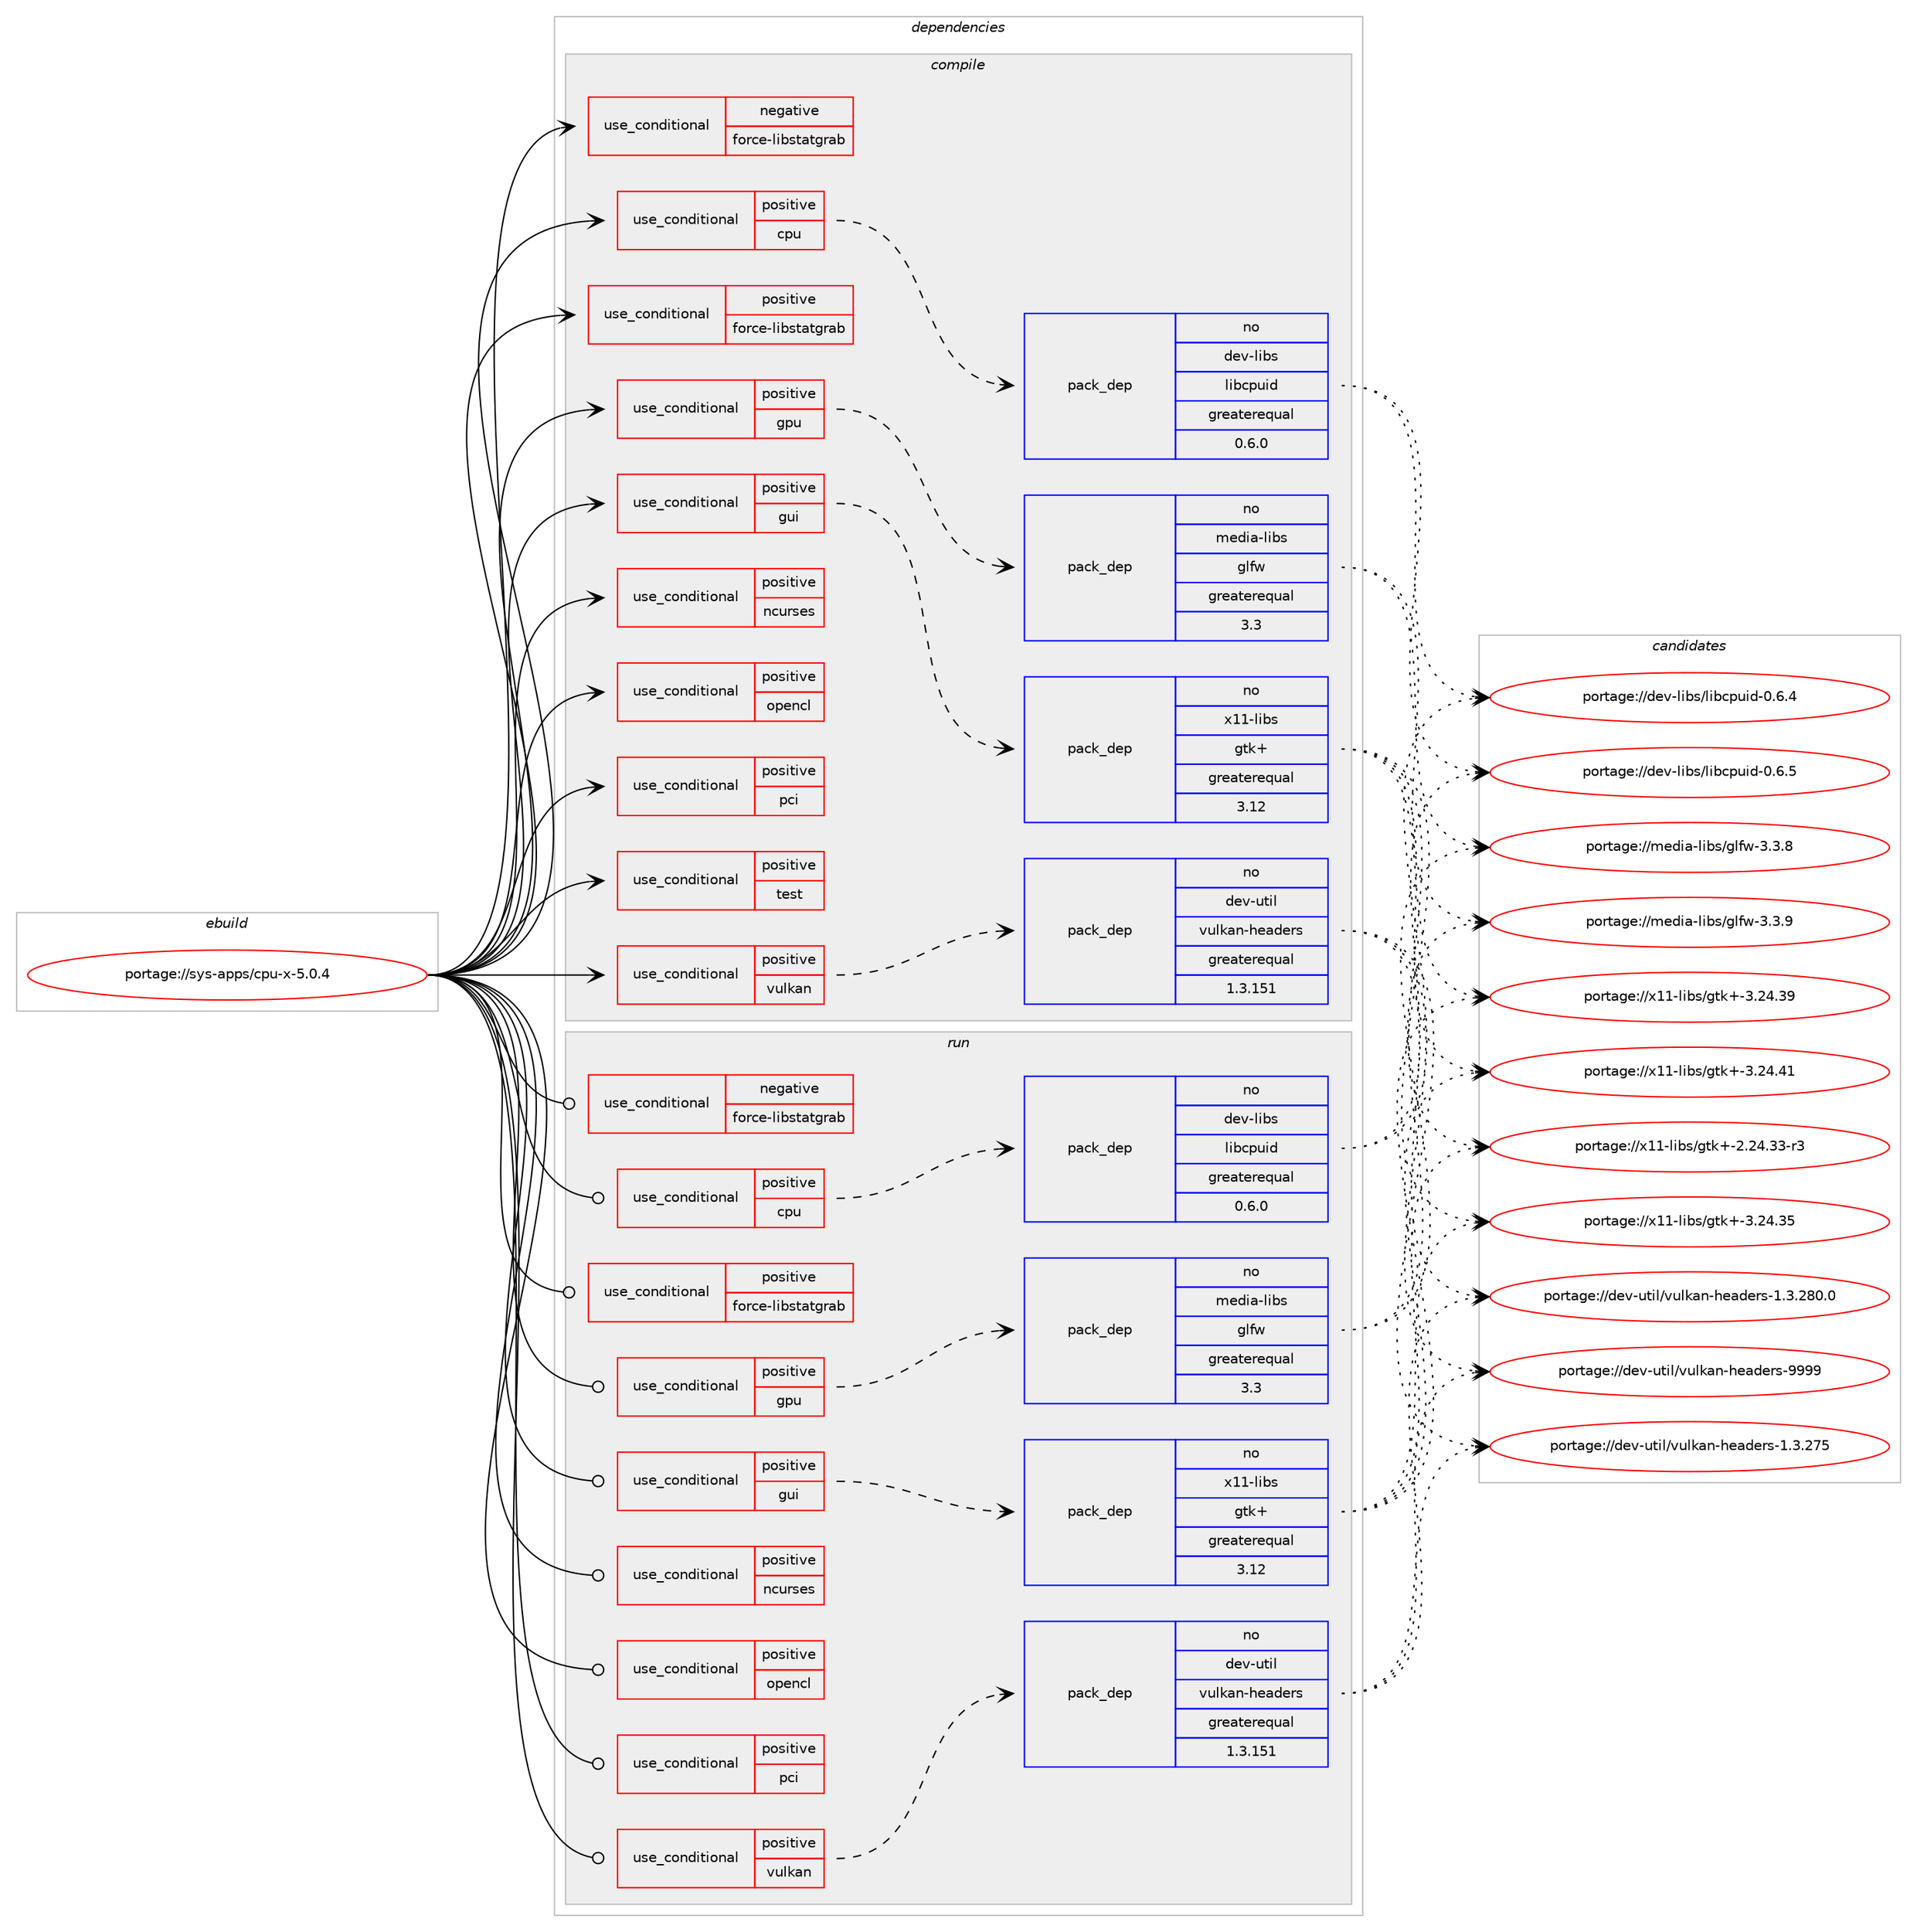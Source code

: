 digraph prolog {

# *************
# Graph options
# *************

newrank=true;
concentrate=true;
compound=true;
graph [rankdir=LR,fontname=Helvetica,fontsize=10,ranksep=1.5];#, ranksep=2.5, nodesep=0.2];
edge  [arrowhead=vee];
node  [fontname=Helvetica,fontsize=10];

# **********
# The ebuild
# **********

subgraph cluster_leftcol {
color=gray;
rank=same;
label=<<i>ebuild</i>>;
id [label="portage://sys-apps/cpu-x-5.0.4", color=red, width=4, href="../sys-apps/cpu-x-5.0.4.svg"];
}

# ****************
# The dependencies
# ****************

subgraph cluster_midcol {
color=gray;
label=<<i>dependencies</i>>;
subgraph cluster_compile {
fillcolor="#eeeeee";
style=filled;
label=<<i>compile</i>>;
subgraph cond2053 {
dependency2880 [label=<<TABLE BORDER="0" CELLBORDER="1" CELLSPACING="0" CELLPADDING="4"><TR><TD ROWSPAN="3" CELLPADDING="10">use_conditional</TD></TR><TR><TD>negative</TD></TR><TR><TD>force-libstatgrab</TD></TR></TABLE>>, shape=none, color=red];
# *** BEGIN UNKNOWN DEPENDENCY TYPE (TODO) ***
# dependency2880 -> package_dependency(portage://sys-apps/cpu-x-5.0.4,install,no,sys-process,procps,none,[,,],any_same_slot,[])
# *** END UNKNOWN DEPENDENCY TYPE (TODO) ***

}
id:e -> dependency2880:w [weight=20,style="solid",arrowhead="vee"];
subgraph cond2054 {
dependency2881 [label=<<TABLE BORDER="0" CELLBORDER="1" CELLSPACING="0" CELLPADDING="4"><TR><TD ROWSPAN="3" CELLPADDING="10">use_conditional</TD></TR><TR><TD>positive</TD></TR><TR><TD>cpu</TD></TR></TABLE>>, shape=none, color=red];
subgraph pack784 {
dependency2882 [label=<<TABLE BORDER="0" CELLBORDER="1" CELLSPACING="0" CELLPADDING="4" WIDTH="220"><TR><TD ROWSPAN="6" CELLPADDING="30">pack_dep</TD></TR><TR><TD WIDTH="110">no</TD></TR><TR><TD>dev-libs</TD></TR><TR><TD>libcpuid</TD></TR><TR><TD>greaterequal</TD></TR><TR><TD>0.6.0</TD></TR></TABLE>>, shape=none, color=blue];
}
dependency2881:e -> dependency2882:w [weight=20,style="dashed",arrowhead="vee"];
}
id:e -> dependency2881:w [weight=20,style="solid",arrowhead="vee"];
subgraph cond2055 {
dependency2883 [label=<<TABLE BORDER="0" CELLBORDER="1" CELLSPACING="0" CELLPADDING="4"><TR><TD ROWSPAN="3" CELLPADDING="10">use_conditional</TD></TR><TR><TD>positive</TD></TR><TR><TD>force-libstatgrab</TD></TR></TABLE>>, shape=none, color=red];
# *** BEGIN UNKNOWN DEPENDENCY TYPE (TODO) ***
# dependency2883 -> package_dependency(portage://sys-apps/cpu-x-5.0.4,install,no,sys-libs,libstatgrab,none,[,,],[],[])
# *** END UNKNOWN DEPENDENCY TYPE (TODO) ***

}
id:e -> dependency2883:w [weight=20,style="solid",arrowhead="vee"];
subgraph cond2056 {
dependency2884 [label=<<TABLE BORDER="0" CELLBORDER="1" CELLSPACING="0" CELLPADDING="4"><TR><TD ROWSPAN="3" CELLPADDING="10">use_conditional</TD></TR><TR><TD>positive</TD></TR><TR><TD>gpu</TD></TR></TABLE>>, shape=none, color=red];
subgraph pack785 {
dependency2885 [label=<<TABLE BORDER="0" CELLBORDER="1" CELLSPACING="0" CELLPADDING="4" WIDTH="220"><TR><TD ROWSPAN="6" CELLPADDING="30">pack_dep</TD></TR><TR><TD WIDTH="110">no</TD></TR><TR><TD>media-libs</TD></TR><TR><TD>glfw</TD></TR><TR><TD>greaterequal</TD></TR><TR><TD>3.3</TD></TR></TABLE>>, shape=none, color=blue];
}
dependency2884:e -> dependency2885:w [weight=20,style="dashed",arrowhead="vee"];
# *** BEGIN UNKNOWN DEPENDENCY TYPE (TODO) ***
# dependency2884 -> package_dependency(portage://sys-apps/cpu-x-5.0.4,install,no,media-libs,libglvnd,none,[,,],[],[])
# *** END UNKNOWN DEPENDENCY TYPE (TODO) ***

}
id:e -> dependency2884:w [weight=20,style="solid",arrowhead="vee"];
subgraph cond2057 {
dependency2886 [label=<<TABLE BORDER="0" CELLBORDER="1" CELLSPACING="0" CELLPADDING="4"><TR><TD ROWSPAN="3" CELLPADDING="10">use_conditional</TD></TR><TR><TD>positive</TD></TR><TR><TD>gui</TD></TR></TABLE>>, shape=none, color=red];
# *** BEGIN UNKNOWN DEPENDENCY TYPE (TODO) ***
# dependency2886 -> package_dependency(portage://sys-apps/cpu-x-5.0.4,install,no,dev-cpp,gtkmm,none,[,,],[slot(3.0)],[])
# *** END UNKNOWN DEPENDENCY TYPE (TODO) ***

subgraph pack786 {
dependency2887 [label=<<TABLE BORDER="0" CELLBORDER="1" CELLSPACING="0" CELLPADDING="4" WIDTH="220"><TR><TD ROWSPAN="6" CELLPADDING="30">pack_dep</TD></TR><TR><TD WIDTH="110">no</TD></TR><TR><TD>x11-libs</TD></TR><TR><TD>gtk+</TD></TR><TR><TD>greaterequal</TD></TR><TR><TD>3.12</TD></TR></TABLE>>, shape=none, color=blue];
}
dependency2886:e -> dependency2887:w [weight=20,style="dashed",arrowhead="vee"];
}
id:e -> dependency2886:w [weight=20,style="solid",arrowhead="vee"];
subgraph cond2058 {
dependency2888 [label=<<TABLE BORDER="0" CELLBORDER="1" CELLSPACING="0" CELLPADDING="4"><TR><TD ROWSPAN="3" CELLPADDING="10">use_conditional</TD></TR><TR><TD>positive</TD></TR><TR><TD>ncurses</TD></TR></TABLE>>, shape=none, color=red];
# *** BEGIN UNKNOWN DEPENDENCY TYPE (TODO) ***
# dependency2888 -> package_dependency(portage://sys-apps/cpu-x-5.0.4,install,no,sys-libs,ncurses,none,[,,],any_same_slot,[use(enable(tinfo),none)])
# *** END UNKNOWN DEPENDENCY TYPE (TODO) ***

}
id:e -> dependency2888:w [weight=20,style="solid",arrowhead="vee"];
subgraph cond2059 {
dependency2889 [label=<<TABLE BORDER="0" CELLBORDER="1" CELLSPACING="0" CELLPADDING="4"><TR><TD ROWSPAN="3" CELLPADDING="10">use_conditional</TD></TR><TR><TD>positive</TD></TR><TR><TD>opencl</TD></TR></TABLE>>, shape=none, color=red];
# *** BEGIN UNKNOWN DEPENDENCY TYPE (TODO) ***
# dependency2889 -> package_dependency(portage://sys-apps/cpu-x-5.0.4,install,no,virtual,opencl,none,[,,],[],[])
# *** END UNKNOWN DEPENDENCY TYPE (TODO) ***

}
id:e -> dependency2889:w [weight=20,style="solid",arrowhead="vee"];
subgraph cond2060 {
dependency2890 [label=<<TABLE BORDER="0" CELLBORDER="1" CELLSPACING="0" CELLPADDING="4"><TR><TD ROWSPAN="3" CELLPADDING="10">use_conditional</TD></TR><TR><TD>positive</TD></TR><TR><TD>pci</TD></TR></TABLE>>, shape=none, color=red];
# *** BEGIN UNKNOWN DEPENDENCY TYPE (TODO) ***
# dependency2890 -> package_dependency(portage://sys-apps/cpu-x-5.0.4,install,no,sys-apps,pciutils,none,[,,],[],[])
# *** END UNKNOWN DEPENDENCY TYPE (TODO) ***

}
id:e -> dependency2890:w [weight=20,style="solid",arrowhead="vee"];
subgraph cond2061 {
dependency2891 [label=<<TABLE BORDER="0" CELLBORDER="1" CELLSPACING="0" CELLPADDING="4"><TR><TD ROWSPAN="3" CELLPADDING="10">use_conditional</TD></TR><TR><TD>positive</TD></TR><TR><TD>test</TD></TR></TABLE>>, shape=none, color=red];
# *** BEGIN UNKNOWN DEPENDENCY TYPE (TODO) ***
# dependency2891 -> package_dependency(portage://sys-apps/cpu-x-5.0.4,install,no,sys-apps,grep,none,[,,],[],[use(enable(pcre),none)])
# *** END UNKNOWN DEPENDENCY TYPE (TODO) ***

# *** BEGIN UNKNOWN DEPENDENCY TYPE (TODO) ***
# dependency2891 -> package_dependency(portage://sys-apps/cpu-x-5.0.4,install,no,sys-apps,mawk,none,[,,],[],[])
# *** END UNKNOWN DEPENDENCY TYPE (TODO) ***

# *** BEGIN UNKNOWN DEPENDENCY TYPE (TODO) ***
# dependency2891 -> package_dependency(portage://sys-apps/cpu-x-5.0.4,install,no,sys-apps,nawk,none,[,,],[],[])
# *** END UNKNOWN DEPENDENCY TYPE (TODO) ***

}
id:e -> dependency2891:w [weight=20,style="solid",arrowhead="vee"];
subgraph cond2062 {
dependency2892 [label=<<TABLE BORDER="0" CELLBORDER="1" CELLSPACING="0" CELLPADDING="4"><TR><TD ROWSPAN="3" CELLPADDING="10">use_conditional</TD></TR><TR><TD>positive</TD></TR><TR><TD>vulkan</TD></TR></TABLE>>, shape=none, color=red];
# *** BEGIN UNKNOWN DEPENDENCY TYPE (TODO) ***
# dependency2892 -> package_dependency(portage://sys-apps/cpu-x-5.0.4,install,no,media-libs,vulkan-loader,none,[,,],[],[])
# *** END UNKNOWN DEPENDENCY TYPE (TODO) ***

subgraph pack787 {
dependency2893 [label=<<TABLE BORDER="0" CELLBORDER="1" CELLSPACING="0" CELLPADDING="4" WIDTH="220"><TR><TD ROWSPAN="6" CELLPADDING="30">pack_dep</TD></TR><TR><TD WIDTH="110">no</TD></TR><TR><TD>dev-util</TD></TR><TR><TD>vulkan-headers</TD></TR><TR><TD>greaterequal</TD></TR><TR><TD>1.3.151</TD></TR></TABLE>>, shape=none, color=blue];
}
dependency2892:e -> dependency2893:w [weight=20,style="dashed",arrowhead="vee"];
}
id:e -> dependency2892:w [weight=20,style="solid",arrowhead="vee"];
# *** BEGIN UNKNOWN DEPENDENCY TYPE (TODO) ***
# id -> package_dependency(portage://sys-apps/cpu-x-5.0.4,install,no,dev-libs,glib,none,[,,],[slot(2)],[])
# *** END UNKNOWN DEPENDENCY TYPE (TODO) ***

# *** BEGIN UNKNOWN DEPENDENCY TYPE (TODO) ***
# id -> package_dependency(portage://sys-apps/cpu-x-5.0.4,install,no,x11-libs,cairo,none,[,,],[],[])
# *** END UNKNOWN DEPENDENCY TYPE (TODO) ***

# *** BEGIN UNKNOWN DEPENDENCY TYPE (TODO) ***
# id -> package_dependency(portage://sys-apps/cpu-x-5.0.4,install,no,x11-libs,gdk-pixbuf,none,[,,],[slot(2)],[])
# *** END UNKNOWN DEPENDENCY TYPE (TODO) ***

# *** BEGIN UNKNOWN DEPENDENCY TYPE (TODO) ***
# id -> package_dependency(portage://sys-apps/cpu-x-5.0.4,install,no,x11-libs,pango,none,[,,],[],[])
# *** END UNKNOWN DEPENDENCY TYPE (TODO) ***

}
subgraph cluster_compileandrun {
fillcolor="#eeeeee";
style=filled;
label=<<i>compile and run</i>>;
}
subgraph cluster_run {
fillcolor="#eeeeee";
style=filled;
label=<<i>run</i>>;
subgraph cond2063 {
dependency2894 [label=<<TABLE BORDER="0" CELLBORDER="1" CELLSPACING="0" CELLPADDING="4"><TR><TD ROWSPAN="3" CELLPADDING="10">use_conditional</TD></TR><TR><TD>negative</TD></TR><TR><TD>force-libstatgrab</TD></TR></TABLE>>, shape=none, color=red];
# *** BEGIN UNKNOWN DEPENDENCY TYPE (TODO) ***
# dependency2894 -> package_dependency(portage://sys-apps/cpu-x-5.0.4,run,no,sys-process,procps,none,[,,],any_same_slot,[])
# *** END UNKNOWN DEPENDENCY TYPE (TODO) ***

}
id:e -> dependency2894:w [weight=20,style="solid",arrowhead="odot"];
subgraph cond2064 {
dependency2895 [label=<<TABLE BORDER="0" CELLBORDER="1" CELLSPACING="0" CELLPADDING="4"><TR><TD ROWSPAN="3" CELLPADDING="10">use_conditional</TD></TR><TR><TD>positive</TD></TR><TR><TD>cpu</TD></TR></TABLE>>, shape=none, color=red];
subgraph pack788 {
dependency2896 [label=<<TABLE BORDER="0" CELLBORDER="1" CELLSPACING="0" CELLPADDING="4" WIDTH="220"><TR><TD ROWSPAN="6" CELLPADDING="30">pack_dep</TD></TR><TR><TD WIDTH="110">no</TD></TR><TR><TD>dev-libs</TD></TR><TR><TD>libcpuid</TD></TR><TR><TD>greaterequal</TD></TR><TR><TD>0.6.0</TD></TR></TABLE>>, shape=none, color=blue];
}
dependency2895:e -> dependency2896:w [weight=20,style="dashed",arrowhead="vee"];
}
id:e -> dependency2895:w [weight=20,style="solid",arrowhead="odot"];
subgraph cond2065 {
dependency2897 [label=<<TABLE BORDER="0" CELLBORDER="1" CELLSPACING="0" CELLPADDING="4"><TR><TD ROWSPAN="3" CELLPADDING="10">use_conditional</TD></TR><TR><TD>positive</TD></TR><TR><TD>force-libstatgrab</TD></TR></TABLE>>, shape=none, color=red];
# *** BEGIN UNKNOWN DEPENDENCY TYPE (TODO) ***
# dependency2897 -> package_dependency(portage://sys-apps/cpu-x-5.0.4,run,no,sys-libs,libstatgrab,none,[,,],[],[])
# *** END UNKNOWN DEPENDENCY TYPE (TODO) ***

}
id:e -> dependency2897:w [weight=20,style="solid",arrowhead="odot"];
subgraph cond2066 {
dependency2898 [label=<<TABLE BORDER="0" CELLBORDER="1" CELLSPACING="0" CELLPADDING="4"><TR><TD ROWSPAN="3" CELLPADDING="10">use_conditional</TD></TR><TR><TD>positive</TD></TR><TR><TD>gpu</TD></TR></TABLE>>, shape=none, color=red];
subgraph pack789 {
dependency2899 [label=<<TABLE BORDER="0" CELLBORDER="1" CELLSPACING="0" CELLPADDING="4" WIDTH="220"><TR><TD ROWSPAN="6" CELLPADDING="30">pack_dep</TD></TR><TR><TD WIDTH="110">no</TD></TR><TR><TD>media-libs</TD></TR><TR><TD>glfw</TD></TR><TR><TD>greaterequal</TD></TR><TR><TD>3.3</TD></TR></TABLE>>, shape=none, color=blue];
}
dependency2898:e -> dependency2899:w [weight=20,style="dashed",arrowhead="vee"];
# *** BEGIN UNKNOWN DEPENDENCY TYPE (TODO) ***
# dependency2898 -> package_dependency(portage://sys-apps/cpu-x-5.0.4,run,no,media-libs,libglvnd,none,[,,],[],[])
# *** END UNKNOWN DEPENDENCY TYPE (TODO) ***

}
id:e -> dependency2898:w [weight=20,style="solid",arrowhead="odot"];
subgraph cond2067 {
dependency2900 [label=<<TABLE BORDER="0" CELLBORDER="1" CELLSPACING="0" CELLPADDING="4"><TR><TD ROWSPAN="3" CELLPADDING="10">use_conditional</TD></TR><TR><TD>positive</TD></TR><TR><TD>gui</TD></TR></TABLE>>, shape=none, color=red];
# *** BEGIN UNKNOWN DEPENDENCY TYPE (TODO) ***
# dependency2900 -> package_dependency(portage://sys-apps/cpu-x-5.0.4,run,no,dev-cpp,gtkmm,none,[,,],[slot(3.0)],[])
# *** END UNKNOWN DEPENDENCY TYPE (TODO) ***

subgraph pack790 {
dependency2901 [label=<<TABLE BORDER="0" CELLBORDER="1" CELLSPACING="0" CELLPADDING="4" WIDTH="220"><TR><TD ROWSPAN="6" CELLPADDING="30">pack_dep</TD></TR><TR><TD WIDTH="110">no</TD></TR><TR><TD>x11-libs</TD></TR><TR><TD>gtk+</TD></TR><TR><TD>greaterequal</TD></TR><TR><TD>3.12</TD></TR></TABLE>>, shape=none, color=blue];
}
dependency2900:e -> dependency2901:w [weight=20,style="dashed",arrowhead="vee"];
}
id:e -> dependency2900:w [weight=20,style="solid",arrowhead="odot"];
subgraph cond2068 {
dependency2902 [label=<<TABLE BORDER="0" CELLBORDER="1" CELLSPACING="0" CELLPADDING="4"><TR><TD ROWSPAN="3" CELLPADDING="10">use_conditional</TD></TR><TR><TD>positive</TD></TR><TR><TD>ncurses</TD></TR></TABLE>>, shape=none, color=red];
# *** BEGIN UNKNOWN DEPENDENCY TYPE (TODO) ***
# dependency2902 -> package_dependency(portage://sys-apps/cpu-x-5.0.4,run,no,sys-libs,ncurses,none,[,,],any_same_slot,[use(enable(tinfo),none)])
# *** END UNKNOWN DEPENDENCY TYPE (TODO) ***

}
id:e -> dependency2902:w [weight=20,style="solid",arrowhead="odot"];
subgraph cond2069 {
dependency2903 [label=<<TABLE BORDER="0" CELLBORDER="1" CELLSPACING="0" CELLPADDING="4"><TR><TD ROWSPAN="3" CELLPADDING="10">use_conditional</TD></TR><TR><TD>positive</TD></TR><TR><TD>opencl</TD></TR></TABLE>>, shape=none, color=red];
# *** BEGIN UNKNOWN DEPENDENCY TYPE (TODO) ***
# dependency2903 -> package_dependency(portage://sys-apps/cpu-x-5.0.4,run,no,virtual,opencl,none,[,,],[],[])
# *** END UNKNOWN DEPENDENCY TYPE (TODO) ***

}
id:e -> dependency2903:w [weight=20,style="solid",arrowhead="odot"];
subgraph cond2070 {
dependency2904 [label=<<TABLE BORDER="0" CELLBORDER="1" CELLSPACING="0" CELLPADDING="4"><TR><TD ROWSPAN="3" CELLPADDING="10">use_conditional</TD></TR><TR><TD>positive</TD></TR><TR><TD>pci</TD></TR></TABLE>>, shape=none, color=red];
# *** BEGIN UNKNOWN DEPENDENCY TYPE (TODO) ***
# dependency2904 -> package_dependency(portage://sys-apps/cpu-x-5.0.4,run,no,sys-apps,pciutils,none,[,,],[],[])
# *** END UNKNOWN DEPENDENCY TYPE (TODO) ***

}
id:e -> dependency2904:w [weight=20,style="solid",arrowhead="odot"];
subgraph cond2071 {
dependency2905 [label=<<TABLE BORDER="0" CELLBORDER="1" CELLSPACING="0" CELLPADDING="4"><TR><TD ROWSPAN="3" CELLPADDING="10">use_conditional</TD></TR><TR><TD>positive</TD></TR><TR><TD>vulkan</TD></TR></TABLE>>, shape=none, color=red];
# *** BEGIN UNKNOWN DEPENDENCY TYPE (TODO) ***
# dependency2905 -> package_dependency(portage://sys-apps/cpu-x-5.0.4,run,no,media-libs,vulkan-loader,none,[,,],[],[])
# *** END UNKNOWN DEPENDENCY TYPE (TODO) ***

subgraph pack791 {
dependency2906 [label=<<TABLE BORDER="0" CELLBORDER="1" CELLSPACING="0" CELLPADDING="4" WIDTH="220"><TR><TD ROWSPAN="6" CELLPADDING="30">pack_dep</TD></TR><TR><TD WIDTH="110">no</TD></TR><TR><TD>dev-util</TD></TR><TR><TD>vulkan-headers</TD></TR><TR><TD>greaterequal</TD></TR><TR><TD>1.3.151</TD></TR></TABLE>>, shape=none, color=blue];
}
dependency2905:e -> dependency2906:w [weight=20,style="dashed",arrowhead="vee"];
}
id:e -> dependency2905:w [weight=20,style="solid",arrowhead="odot"];
# *** BEGIN UNKNOWN DEPENDENCY TYPE (TODO) ***
# id -> package_dependency(portage://sys-apps/cpu-x-5.0.4,run,no,dev-libs,glib,none,[,,],[slot(2)],[])
# *** END UNKNOWN DEPENDENCY TYPE (TODO) ***

# *** BEGIN UNKNOWN DEPENDENCY TYPE (TODO) ***
# id -> package_dependency(portage://sys-apps/cpu-x-5.0.4,run,no,x11-libs,cairo,none,[,,],[],[])
# *** END UNKNOWN DEPENDENCY TYPE (TODO) ***

# *** BEGIN UNKNOWN DEPENDENCY TYPE (TODO) ***
# id -> package_dependency(portage://sys-apps/cpu-x-5.0.4,run,no,x11-libs,gdk-pixbuf,none,[,,],[slot(2)],[])
# *** END UNKNOWN DEPENDENCY TYPE (TODO) ***

# *** BEGIN UNKNOWN DEPENDENCY TYPE (TODO) ***
# id -> package_dependency(portage://sys-apps/cpu-x-5.0.4,run,no,x11-libs,pango,none,[,,],[],[])
# *** END UNKNOWN DEPENDENCY TYPE (TODO) ***

}
}

# **************
# The candidates
# **************

subgraph cluster_choices {
rank=same;
color=gray;
label=<<i>candidates</i>>;

subgraph choice784 {
color=black;
nodesep=1;
choice1001011184510810598115471081059899112117105100454846544652 [label="portage://dev-libs/libcpuid-0.6.4", color=red, width=4,href="../dev-libs/libcpuid-0.6.4.svg"];
choice1001011184510810598115471081059899112117105100454846544653 [label="portage://dev-libs/libcpuid-0.6.5", color=red, width=4,href="../dev-libs/libcpuid-0.6.5.svg"];
dependency2882:e -> choice1001011184510810598115471081059899112117105100454846544652:w [style=dotted,weight="100"];
dependency2882:e -> choice1001011184510810598115471081059899112117105100454846544653:w [style=dotted,weight="100"];
}
subgraph choice785 {
color=black;
nodesep=1;
choice10910110010597451081059811547103108102119455146514656 [label="portage://media-libs/glfw-3.3.8", color=red, width=4,href="../media-libs/glfw-3.3.8.svg"];
choice10910110010597451081059811547103108102119455146514657 [label="portage://media-libs/glfw-3.3.9", color=red, width=4,href="../media-libs/glfw-3.3.9.svg"];
dependency2885:e -> choice10910110010597451081059811547103108102119455146514656:w [style=dotted,weight="100"];
dependency2885:e -> choice10910110010597451081059811547103108102119455146514657:w [style=dotted,weight="100"];
}
subgraph choice786 {
color=black;
nodesep=1;
choice12049494510810598115471031161074345504650524651514511451 [label="portage://x11-libs/gtk+-2.24.33-r3", color=red, width=4,href="../x11-libs/gtk+-2.24.33-r3.svg"];
choice1204949451081059811547103116107434551465052465153 [label="portage://x11-libs/gtk+-3.24.35", color=red, width=4,href="../x11-libs/gtk+-3.24.35.svg"];
choice1204949451081059811547103116107434551465052465157 [label="portage://x11-libs/gtk+-3.24.39", color=red, width=4,href="../x11-libs/gtk+-3.24.39.svg"];
choice1204949451081059811547103116107434551465052465249 [label="portage://x11-libs/gtk+-3.24.41", color=red, width=4,href="../x11-libs/gtk+-3.24.41.svg"];
dependency2887:e -> choice12049494510810598115471031161074345504650524651514511451:w [style=dotted,weight="100"];
dependency2887:e -> choice1204949451081059811547103116107434551465052465153:w [style=dotted,weight="100"];
dependency2887:e -> choice1204949451081059811547103116107434551465052465157:w [style=dotted,weight="100"];
dependency2887:e -> choice1204949451081059811547103116107434551465052465249:w [style=dotted,weight="100"];
}
subgraph choice787 {
color=black;
nodesep=1;
choice10010111845117116105108471181171081079711045104101971001011141154549465146505553 [label="portage://dev-util/vulkan-headers-1.3.275", color=red, width=4,href="../dev-util/vulkan-headers-1.3.275.svg"];
choice100101118451171161051084711811710810797110451041019710010111411545494651465056484648 [label="portage://dev-util/vulkan-headers-1.3.280.0", color=red, width=4,href="../dev-util/vulkan-headers-1.3.280.0.svg"];
choice10010111845117116105108471181171081079711045104101971001011141154557575757 [label="portage://dev-util/vulkan-headers-9999", color=red, width=4,href="../dev-util/vulkan-headers-9999.svg"];
dependency2893:e -> choice10010111845117116105108471181171081079711045104101971001011141154549465146505553:w [style=dotted,weight="100"];
dependency2893:e -> choice100101118451171161051084711811710810797110451041019710010111411545494651465056484648:w [style=dotted,weight="100"];
dependency2893:e -> choice10010111845117116105108471181171081079711045104101971001011141154557575757:w [style=dotted,weight="100"];
}
subgraph choice788 {
color=black;
nodesep=1;
choice1001011184510810598115471081059899112117105100454846544652 [label="portage://dev-libs/libcpuid-0.6.4", color=red, width=4,href="../dev-libs/libcpuid-0.6.4.svg"];
choice1001011184510810598115471081059899112117105100454846544653 [label="portage://dev-libs/libcpuid-0.6.5", color=red, width=4,href="../dev-libs/libcpuid-0.6.5.svg"];
dependency2896:e -> choice1001011184510810598115471081059899112117105100454846544652:w [style=dotted,weight="100"];
dependency2896:e -> choice1001011184510810598115471081059899112117105100454846544653:w [style=dotted,weight="100"];
}
subgraph choice789 {
color=black;
nodesep=1;
choice10910110010597451081059811547103108102119455146514656 [label="portage://media-libs/glfw-3.3.8", color=red, width=4,href="../media-libs/glfw-3.3.8.svg"];
choice10910110010597451081059811547103108102119455146514657 [label="portage://media-libs/glfw-3.3.9", color=red, width=4,href="../media-libs/glfw-3.3.9.svg"];
dependency2899:e -> choice10910110010597451081059811547103108102119455146514656:w [style=dotted,weight="100"];
dependency2899:e -> choice10910110010597451081059811547103108102119455146514657:w [style=dotted,weight="100"];
}
subgraph choice790 {
color=black;
nodesep=1;
choice12049494510810598115471031161074345504650524651514511451 [label="portage://x11-libs/gtk+-2.24.33-r3", color=red, width=4,href="../x11-libs/gtk+-2.24.33-r3.svg"];
choice1204949451081059811547103116107434551465052465153 [label="portage://x11-libs/gtk+-3.24.35", color=red, width=4,href="../x11-libs/gtk+-3.24.35.svg"];
choice1204949451081059811547103116107434551465052465157 [label="portage://x11-libs/gtk+-3.24.39", color=red, width=4,href="../x11-libs/gtk+-3.24.39.svg"];
choice1204949451081059811547103116107434551465052465249 [label="portage://x11-libs/gtk+-3.24.41", color=red, width=4,href="../x11-libs/gtk+-3.24.41.svg"];
dependency2901:e -> choice12049494510810598115471031161074345504650524651514511451:w [style=dotted,weight="100"];
dependency2901:e -> choice1204949451081059811547103116107434551465052465153:w [style=dotted,weight="100"];
dependency2901:e -> choice1204949451081059811547103116107434551465052465157:w [style=dotted,weight="100"];
dependency2901:e -> choice1204949451081059811547103116107434551465052465249:w [style=dotted,weight="100"];
}
subgraph choice791 {
color=black;
nodesep=1;
choice10010111845117116105108471181171081079711045104101971001011141154549465146505553 [label="portage://dev-util/vulkan-headers-1.3.275", color=red, width=4,href="../dev-util/vulkan-headers-1.3.275.svg"];
choice100101118451171161051084711811710810797110451041019710010111411545494651465056484648 [label="portage://dev-util/vulkan-headers-1.3.280.0", color=red, width=4,href="../dev-util/vulkan-headers-1.3.280.0.svg"];
choice10010111845117116105108471181171081079711045104101971001011141154557575757 [label="portage://dev-util/vulkan-headers-9999", color=red, width=4,href="../dev-util/vulkan-headers-9999.svg"];
dependency2906:e -> choice10010111845117116105108471181171081079711045104101971001011141154549465146505553:w [style=dotted,weight="100"];
dependency2906:e -> choice100101118451171161051084711811710810797110451041019710010111411545494651465056484648:w [style=dotted,weight="100"];
dependency2906:e -> choice10010111845117116105108471181171081079711045104101971001011141154557575757:w [style=dotted,weight="100"];
}
}

}
